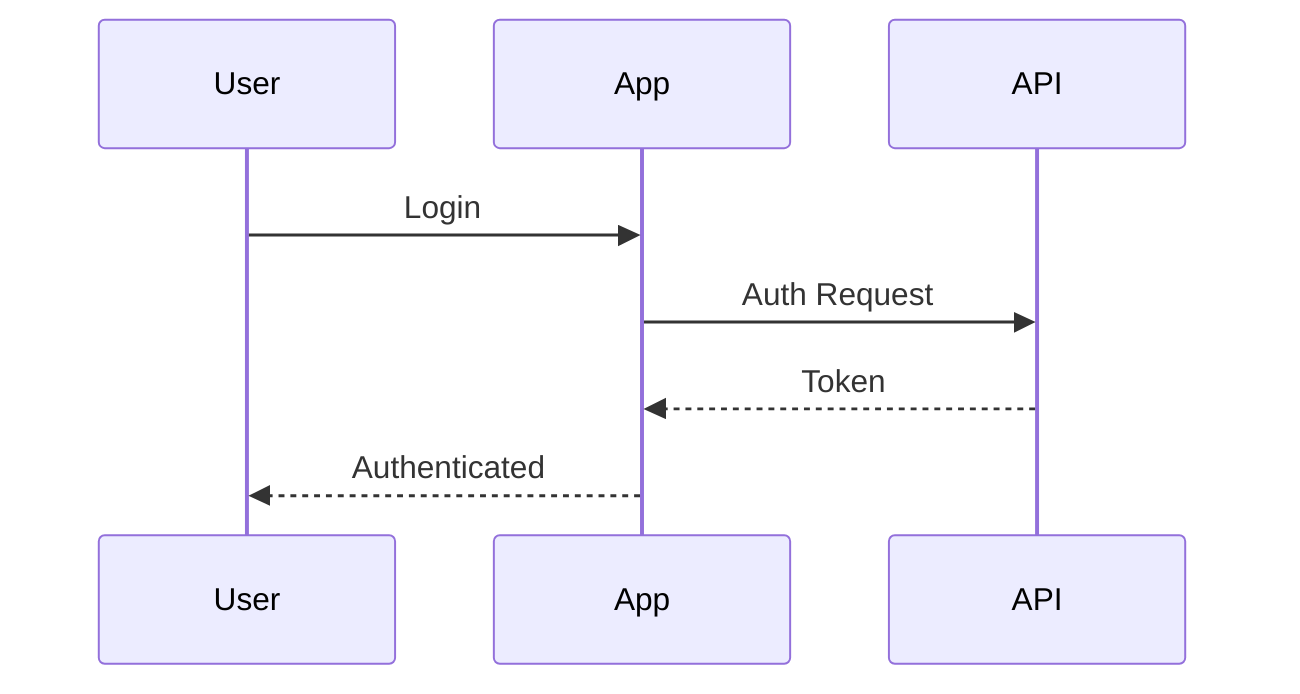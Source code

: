 %% index: ../../../../tooling/end-state/index.md %%
sequenceDiagram
  User->>App: Login
  App->>API: Auth Request
  API-->>App: Token
  App-->>User: Authenticated